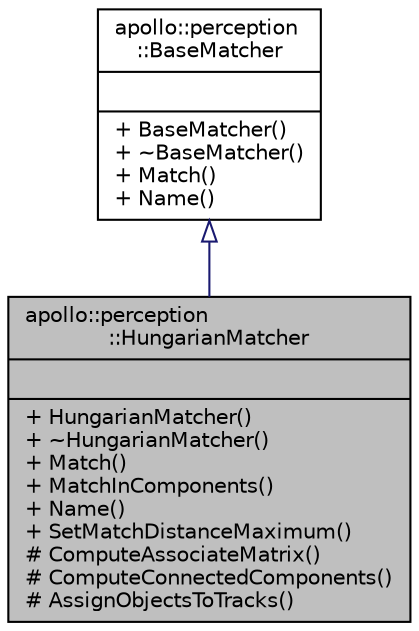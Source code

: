 digraph "apollo::perception::HungarianMatcher"
{
  edge [fontname="Helvetica",fontsize="10",labelfontname="Helvetica",labelfontsize="10"];
  node [fontname="Helvetica",fontsize="10",shape=record];
  Node1 [label="{apollo::perception\l::HungarianMatcher\n||+ HungarianMatcher()\l+ ~HungarianMatcher()\l+ Match()\l+ MatchInComponents()\l+ Name()\l+ SetMatchDistanceMaximum()\l# ComputeAssociateMatrix()\l# ComputeConnectedComponents()\l# AssignObjectsToTracks()\l}",height=0.2,width=0.4,color="black", fillcolor="grey75", style="filled" fontcolor="black"];
  Node2 -> Node1 [dir="back",color="midnightblue",fontsize="10",style="solid",arrowtail="onormal",fontname="Helvetica"];
  Node2 [label="{apollo::perception\l::BaseMatcher\n||+ BaseMatcher()\l+ ~BaseMatcher()\l+ Match()\l+ Name()\l}",height=0.2,width=0.4,color="black", fillcolor="white", style="filled",URL="$classapollo_1_1perception_1_1BaseMatcher.html"];
}
